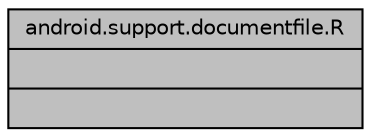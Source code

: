 digraph "android.support.documentfile.R"
{
 // LATEX_PDF_SIZE
  edge [fontname="Helvetica",fontsize="10",labelfontname="Helvetica",labelfontsize="10"];
  node [fontname="Helvetica",fontsize="10",shape=record];
  Node1 [label="{android.support.documentfile.R\n||}",height=0.2,width=0.4,color="black", fillcolor="grey75", style="filled", fontcolor="black",tooltip=" "];
}
